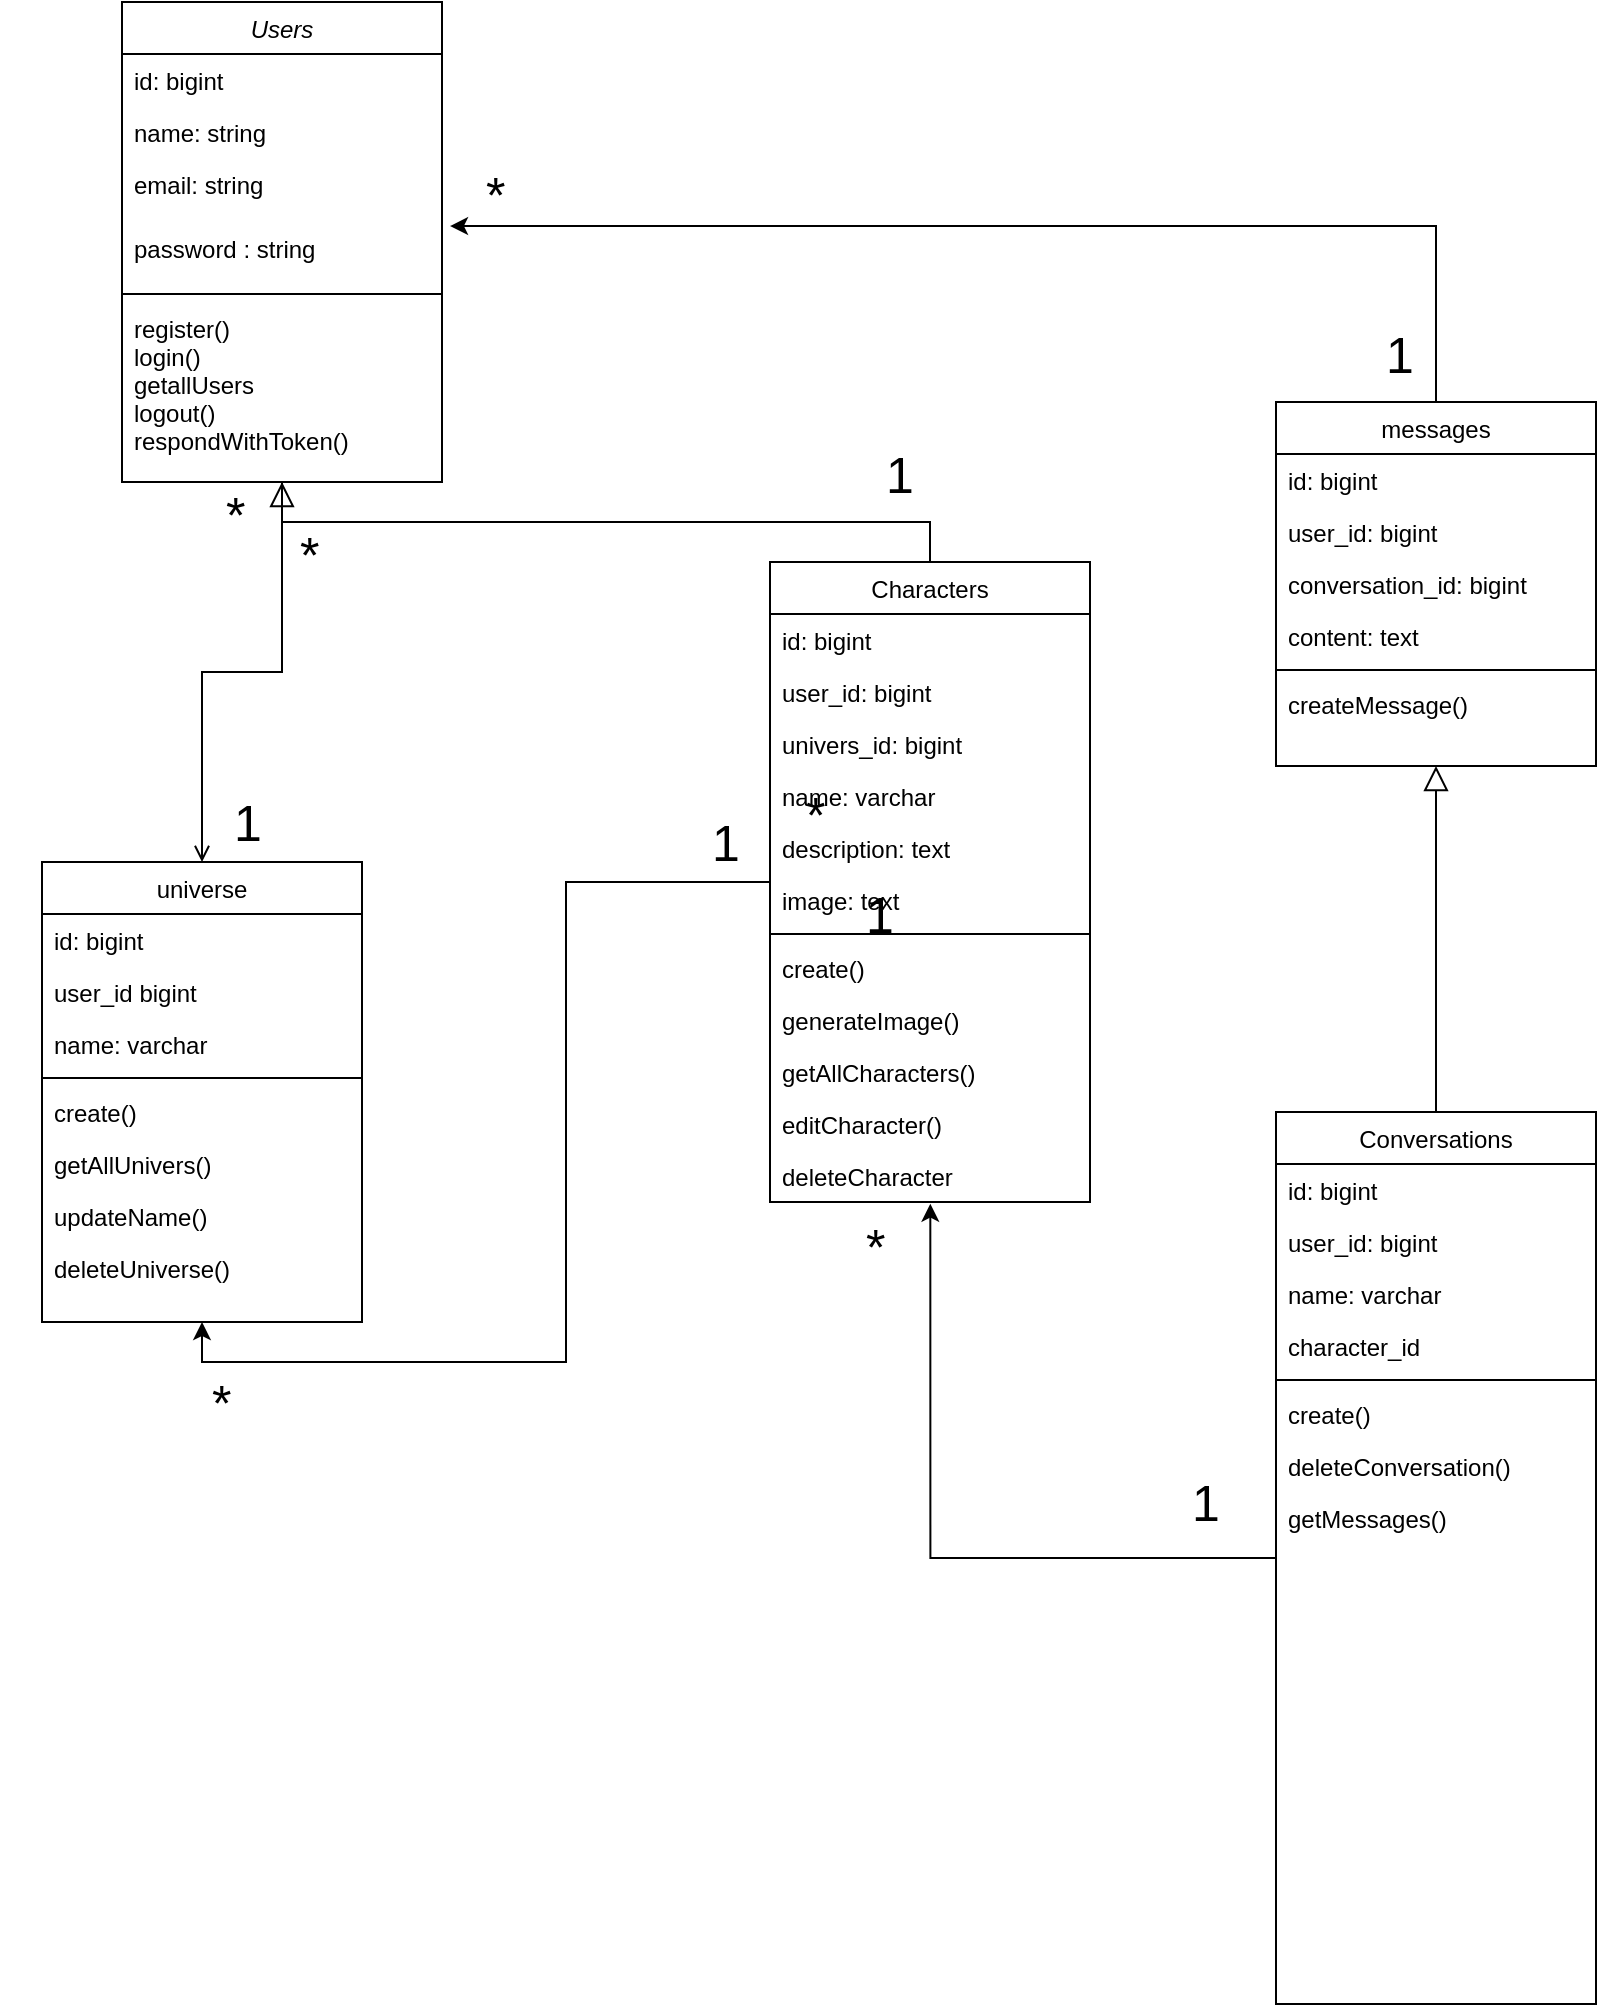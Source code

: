 <mxfile version="21.3.7" type="device" pages="5">
  <diagram id="C5RBs43oDa-KdzZeNtuy" name="Diagramme de classe">
    <mxGraphModel dx="2120" dy="1224" grid="1" gridSize="10" guides="1" tooltips="1" connect="1" arrows="1" fold="1" page="1" pageScale="1" pageWidth="827" pageHeight="1169" math="0" shadow="0">
      <root>
        <mxCell id="WIyWlLk6GJQsqaUBKTNV-0" />
        <mxCell id="WIyWlLk6GJQsqaUBKTNV-1" parent="WIyWlLk6GJQsqaUBKTNV-0" />
        <mxCell id="zkfFHV4jXpPFQw0GAbJ--0" value="Users" style="swimlane;fontStyle=2;align=center;verticalAlign=top;childLayout=stackLayout;horizontal=1;startSize=26;horizontalStack=0;resizeParent=1;resizeLast=0;collapsible=1;marginBottom=0;rounded=0;shadow=0;strokeWidth=1;" parent="WIyWlLk6GJQsqaUBKTNV-1" vertex="1">
          <mxGeometry x="90" y="30" width="160" height="240" as="geometry">
            <mxRectangle x="230" y="140" width="160" height="26" as="alternateBounds" />
          </mxGeometry>
        </mxCell>
        <mxCell id="zkfFHV4jXpPFQw0GAbJ--1" value="id: bigint" style="text;align=left;verticalAlign=top;spacingLeft=4;spacingRight=4;overflow=hidden;rotatable=0;points=[[0,0.5],[1,0.5]];portConstraint=eastwest;" parent="zkfFHV4jXpPFQw0GAbJ--0" vertex="1">
          <mxGeometry y="26" width="160" height="26" as="geometry" />
        </mxCell>
        <mxCell id="zkfFHV4jXpPFQw0GAbJ--2" value="name: string" style="text;align=left;verticalAlign=top;spacingLeft=4;spacingRight=4;overflow=hidden;rotatable=0;points=[[0,0.5],[1,0.5]];portConstraint=eastwest;rounded=0;shadow=0;html=0;" parent="zkfFHV4jXpPFQw0GAbJ--0" vertex="1">
          <mxGeometry y="52" width="160" height="26" as="geometry" />
        </mxCell>
        <mxCell id="zkfFHV4jXpPFQw0GAbJ--3" value="email: string" style="text;align=left;verticalAlign=top;spacingLeft=4;spacingRight=4;overflow=hidden;rotatable=0;points=[[0,0.5],[1,0.5]];portConstraint=eastwest;rounded=0;shadow=0;html=0;" parent="zkfFHV4jXpPFQw0GAbJ--0" vertex="1">
          <mxGeometry y="78" width="160" height="32" as="geometry" />
        </mxCell>
        <mxCell id="flcdHSIcotMiygqK4Wnf-15" value="password : string" style="text;align=left;verticalAlign=top;spacingLeft=4;spacingRight=4;overflow=hidden;rotatable=0;points=[[0,0.5],[1,0.5]];portConstraint=eastwest;rounded=0;shadow=0;html=0;" vertex="1" parent="zkfFHV4jXpPFQw0GAbJ--0">
          <mxGeometry y="110" width="160" height="32" as="geometry" />
        </mxCell>
        <mxCell id="zkfFHV4jXpPFQw0GAbJ--4" value="" style="line;html=1;strokeWidth=1;align=left;verticalAlign=middle;spacingTop=-1;spacingLeft=3;spacingRight=3;rotatable=0;labelPosition=right;points=[];portConstraint=eastwest;" parent="zkfFHV4jXpPFQw0GAbJ--0" vertex="1">
          <mxGeometry y="142" width="160" height="8" as="geometry" />
        </mxCell>
        <mxCell id="zkfFHV4jXpPFQw0GAbJ--5" value="register()&#xa;login()&#xa;getallUsers&#xa;logout()&#xa;respondWithToken()" style="text;align=left;verticalAlign=top;spacingLeft=4;spacingRight=4;overflow=hidden;rotatable=0;points=[[0,0.5],[1,0.5]];portConstraint=eastwest;" parent="zkfFHV4jXpPFQw0GAbJ--0" vertex="1">
          <mxGeometry y="150" width="160" height="90" as="geometry" />
        </mxCell>
        <mxCell id="flcdHSIcotMiygqK4Wnf-50" style="edgeStyle=orthogonalEdgeStyle;rounded=0;orthogonalLoop=1;jettySize=auto;html=1;entryX=0.5;entryY=1;entryDx=0;entryDy=0;" edge="1" parent="WIyWlLk6GJQsqaUBKTNV-1" source="zkfFHV4jXpPFQw0GAbJ--6" target="zkfFHV4jXpPFQw0GAbJ--17">
          <mxGeometry relative="1" as="geometry" />
        </mxCell>
        <mxCell id="zkfFHV4jXpPFQw0GAbJ--6" value="Characters" style="swimlane;fontStyle=0;align=center;verticalAlign=top;childLayout=stackLayout;horizontal=1;startSize=26;horizontalStack=0;resizeParent=1;resizeLast=0;collapsible=1;marginBottom=0;rounded=0;shadow=0;strokeWidth=1;" parent="WIyWlLk6GJQsqaUBKTNV-1" vertex="1">
          <mxGeometry x="414" y="310" width="160" height="320" as="geometry">
            <mxRectangle x="130" y="380" width="160" height="26" as="alternateBounds" />
          </mxGeometry>
        </mxCell>
        <mxCell id="zkfFHV4jXpPFQw0GAbJ--7" value="id: bigint" style="text;align=left;verticalAlign=top;spacingLeft=4;spacingRight=4;overflow=hidden;rotatable=0;points=[[0,0.5],[1,0.5]];portConstraint=eastwest;" parent="zkfFHV4jXpPFQw0GAbJ--6" vertex="1">
          <mxGeometry y="26" width="160" height="26" as="geometry" />
        </mxCell>
        <mxCell id="zkfFHV4jXpPFQw0GAbJ--8" value="user_id: bigint" style="text;align=left;verticalAlign=top;spacingLeft=4;spacingRight=4;overflow=hidden;rotatable=0;points=[[0,0.5],[1,0.5]];portConstraint=eastwest;rounded=0;shadow=0;html=0;" parent="zkfFHV4jXpPFQw0GAbJ--6" vertex="1">
          <mxGeometry y="52" width="160" height="26" as="geometry" />
        </mxCell>
        <mxCell id="flcdHSIcotMiygqK4Wnf-16" value="univers_id: bigint" style="text;align=left;verticalAlign=top;spacingLeft=4;spacingRight=4;overflow=hidden;rotatable=0;points=[[0,0.5],[1,0.5]];portConstraint=eastwest;rounded=0;shadow=0;html=0;" vertex="1" parent="zkfFHV4jXpPFQw0GAbJ--6">
          <mxGeometry y="78" width="160" height="26" as="geometry" />
        </mxCell>
        <mxCell id="flcdHSIcotMiygqK4Wnf-18" value="name: varchar" style="text;align=left;verticalAlign=top;spacingLeft=4;spacingRight=4;overflow=hidden;rotatable=0;points=[[0,0.5],[1,0.5]];portConstraint=eastwest;rounded=0;shadow=0;html=0;" vertex="1" parent="zkfFHV4jXpPFQw0GAbJ--6">
          <mxGeometry y="104" width="160" height="26" as="geometry" />
        </mxCell>
        <mxCell id="flcdHSIcotMiygqK4Wnf-17" value="description: text" style="text;align=left;verticalAlign=top;spacingLeft=4;spacingRight=4;overflow=hidden;rotatable=0;points=[[0,0.5],[1,0.5]];portConstraint=eastwest;rounded=0;shadow=0;html=0;" vertex="1" parent="zkfFHV4jXpPFQw0GAbJ--6">
          <mxGeometry y="130" width="160" height="26" as="geometry" />
        </mxCell>
        <mxCell id="flcdHSIcotMiygqK4Wnf-19" value="image: text&#xa;" style="text;align=left;verticalAlign=top;spacingLeft=4;spacingRight=4;overflow=hidden;rotatable=0;points=[[0,0.5],[1,0.5]];portConstraint=eastwest;rounded=0;shadow=0;html=0;" vertex="1" parent="zkfFHV4jXpPFQw0GAbJ--6">
          <mxGeometry y="156" width="160" height="26" as="geometry" />
        </mxCell>
        <mxCell id="zkfFHV4jXpPFQw0GAbJ--9" value="" style="line;html=1;strokeWidth=1;align=left;verticalAlign=middle;spacingTop=-1;spacingLeft=3;spacingRight=3;rotatable=0;labelPosition=right;points=[];portConstraint=eastwest;" parent="zkfFHV4jXpPFQw0GAbJ--6" vertex="1">
          <mxGeometry y="182" width="160" height="8" as="geometry" />
        </mxCell>
        <mxCell id="zkfFHV4jXpPFQw0GAbJ--10" value="create()" style="text;align=left;verticalAlign=top;spacingLeft=4;spacingRight=4;overflow=hidden;rotatable=0;points=[[0,0.5],[1,0.5]];portConstraint=eastwest;fontStyle=0" parent="zkfFHV4jXpPFQw0GAbJ--6" vertex="1">
          <mxGeometry y="190" width="160" height="26" as="geometry" />
        </mxCell>
        <mxCell id="zkfFHV4jXpPFQw0GAbJ--11" value="generateImage()" style="text;align=left;verticalAlign=top;spacingLeft=4;spacingRight=4;overflow=hidden;rotatable=0;points=[[0,0.5],[1,0.5]];portConstraint=eastwest;" parent="zkfFHV4jXpPFQw0GAbJ--6" vertex="1">
          <mxGeometry y="216" width="160" height="26" as="geometry" />
        </mxCell>
        <mxCell id="flcdHSIcotMiygqK4Wnf-35" value="getAllCharacters()" style="text;align=left;verticalAlign=top;spacingLeft=4;spacingRight=4;overflow=hidden;rotatable=0;points=[[0,0.5],[1,0.5]];portConstraint=eastwest;" vertex="1" parent="zkfFHV4jXpPFQw0GAbJ--6">
          <mxGeometry y="242" width="160" height="26" as="geometry" />
        </mxCell>
        <mxCell id="flcdHSIcotMiygqK4Wnf-37" value="editCharacter()" style="text;align=left;verticalAlign=top;spacingLeft=4;spacingRight=4;overflow=hidden;rotatable=0;points=[[0,0.5],[1,0.5]];portConstraint=eastwest;" vertex="1" parent="zkfFHV4jXpPFQw0GAbJ--6">
          <mxGeometry y="268" width="160" height="26" as="geometry" />
        </mxCell>
        <mxCell id="flcdHSIcotMiygqK4Wnf-36" value="deleteCharacter" style="text;align=left;verticalAlign=top;spacingLeft=4;spacingRight=4;overflow=hidden;rotatable=0;points=[[0,0.5],[1,0.5]];portConstraint=eastwest;" vertex="1" parent="zkfFHV4jXpPFQw0GAbJ--6">
          <mxGeometry y="294" width="160" height="26" as="geometry" />
        </mxCell>
        <mxCell id="zkfFHV4jXpPFQw0GAbJ--12" value="" style="endArrow=block;endSize=10;endFill=0;shadow=0;strokeWidth=1;rounded=0;edgeStyle=elbowEdgeStyle;elbow=vertical;" parent="WIyWlLk6GJQsqaUBKTNV-1" source="zkfFHV4jXpPFQw0GAbJ--6" target="zkfFHV4jXpPFQw0GAbJ--0" edge="1">
          <mxGeometry width="160" relative="1" as="geometry">
            <mxPoint x="200" y="203" as="sourcePoint" />
            <mxPoint x="200" y="203" as="targetPoint" />
          </mxGeometry>
        </mxCell>
        <mxCell id="flcdHSIcotMiygqK4Wnf-51" style="edgeStyle=orthogonalEdgeStyle;rounded=0;orthogonalLoop=1;jettySize=auto;html=1;entryX=0.501;entryY=1.033;entryDx=0;entryDy=0;entryPerimeter=0;" edge="1" parent="WIyWlLk6GJQsqaUBKTNV-1" source="zkfFHV4jXpPFQw0GAbJ--13" target="flcdHSIcotMiygqK4Wnf-36">
          <mxGeometry relative="1" as="geometry" />
        </mxCell>
        <mxCell id="zkfFHV4jXpPFQw0GAbJ--13" value="Conversations" style="swimlane;fontStyle=0;align=center;verticalAlign=top;childLayout=stackLayout;horizontal=1;startSize=26;horizontalStack=0;resizeParent=1;resizeLast=0;collapsible=1;marginBottom=0;rounded=0;shadow=0;strokeWidth=1;" parent="WIyWlLk6GJQsqaUBKTNV-1" vertex="1">
          <mxGeometry x="667" y="585" width="160" height="446" as="geometry">
            <mxRectangle x="340" y="380" width="170" height="26" as="alternateBounds" />
          </mxGeometry>
        </mxCell>
        <mxCell id="zkfFHV4jXpPFQw0GAbJ--14" value="id: bigint" style="text;align=left;verticalAlign=top;spacingLeft=4;spacingRight=4;overflow=hidden;rotatable=0;points=[[0,0.5],[1,0.5]];portConstraint=eastwest;" parent="zkfFHV4jXpPFQw0GAbJ--13" vertex="1">
          <mxGeometry y="26" width="160" height="26" as="geometry" />
        </mxCell>
        <mxCell id="flcdHSIcotMiygqK4Wnf-20" value="user_id: bigint" style="text;align=left;verticalAlign=top;spacingLeft=4;spacingRight=4;overflow=hidden;rotatable=0;points=[[0,0.5],[1,0.5]];portConstraint=eastwest;" vertex="1" parent="zkfFHV4jXpPFQw0GAbJ--13">
          <mxGeometry y="52" width="160" height="26" as="geometry" />
        </mxCell>
        <mxCell id="flcdHSIcotMiygqK4Wnf-21" value="name: varchar" style="text;align=left;verticalAlign=top;spacingLeft=4;spacingRight=4;overflow=hidden;rotatable=0;points=[[0,0.5],[1,0.5]];portConstraint=eastwest;" vertex="1" parent="zkfFHV4jXpPFQw0GAbJ--13">
          <mxGeometry y="78" width="160" height="26" as="geometry" />
        </mxCell>
        <mxCell id="flcdHSIcotMiygqK4Wnf-22" value="character_id" style="text;align=left;verticalAlign=top;spacingLeft=4;spacingRight=4;overflow=hidden;rotatable=0;points=[[0,0.5],[1,0.5]];portConstraint=eastwest;" vertex="1" parent="zkfFHV4jXpPFQw0GAbJ--13">
          <mxGeometry y="104" width="160" height="26" as="geometry" />
        </mxCell>
        <mxCell id="zkfFHV4jXpPFQw0GAbJ--15" value="" style="line;html=1;strokeWidth=1;align=left;verticalAlign=middle;spacingTop=-1;spacingLeft=3;spacingRight=3;rotatable=0;labelPosition=right;points=[];portConstraint=eastwest;" parent="zkfFHV4jXpPFQw0GAbJ--13" vertex="1">
          <mxGeometry y="130" width="160" height="8" as="geometry" />
        </mxCell>
        <mxCell id="flcdHSIcotMiygqK4Wnf-39" value="create()" style="text;align=left;verticalAlign=top;spacingLeft=4;spacingRight=4;overflow=hidden;rotatable=0;points=[[0,0.5],[1,0.5]];portConstraint=eastwest;" vertex="1" parent="zkfFHV4jXpPFQw0GAbJ--13">
          <mxGeometry y="138" width="160" height="26" as="geometry" />
        </mxCell>
        <mxCell id="flcdHSIcotMiygqK4Wnf-38" value="deleteConversation()" style="text;align=left;verticalAlign=top;spacingLeft=4;spacingRight=4;overflow=hidden;rotatable=0;points=[[0,0.5],[1,0.5]];portConstraint=eastwest;" vertex="1" parent="zkfFHV4jXpPFQw0GAbJ--13">
          <mxGeometry y="164" width="160" height="26" as="geometry" />
        </mxCell>
        <mxCell id="flcdHSIcotMiygqK4Wnf-40" value="getMessages()" style="text;align=left;verticalAlign=top;spacingLeft=4;spacingRight=4;overflow=hidden;rotatable=0;points=[[0,0.5],[1,0.5]];portConstraint=eastwest;" vertex="1" parent="zkfFHV4jXpPFQw0GAbJ--13">
          <mxGeometry y="190" width="160" height="26" as="geometry" />
        </mxCell>
        <mxCell id="zkfFHV4jXpPFQw0GAbJ--16" value="" style="endArrow=block;endSize=10;endFill=0;shadow=0;strokeWidth=1;rounded=0;edgeStyle=elbowEdgeStyle;elbow=vertical;entryX=0.5;entryY=1;entryDx=0;entryDy=0;" parent="WIyWlLk6GJQsqaUBKTNV-1" source="zkfFHV4jXpPFQw0GAbJ--13" target="flcdHSIcotMiygqK4Wnf-0" edge="1">
          <mxGeometry width="160" relative="1" as="geometry">
            <mxPoint x="210" y="373" as="sourcePoint" />
            <mxPoint x="550" y="460" as="targetPoint" />
          </mxGeometry>
        </mxCell>
        <mxCell id="zkfFHV4jXpPFQw0GAbJ--26" value="" style="endArrow=open;shadow=0;strokeWidth=1;rounded=0;endFill=1;edgeStyle=elbowEdgeStyle;elbow=vertical;" parent="WIyWlLk6GJQsqaUBKTNV-1" source="zkfFHV4jXpPFQw0GAbJ--0" target="zkfFHV4jXpPFQw0GAbJ--17" edge="1">
          <mxGeometry x="0.5" y="41" relative="1" as="geometry">
            <mxPoint x="380" y="192" as="sourcePoint" />
            <mxPoint x="540" y="192" as="targetPoint" />
            <mxPoint x="-40" y="32" as="offset" />
          </mxGeometry>
        </mxCell>
        <mxCell id="zkfFHV4jXpPFQw0GAbJ--27" value="" style="resizable=0;align=left;verticalAlign=bottom;labelBackgroundColor=none;fontSize=12;" parent="zkfFHV4jXpPFQw0GAbJ--26" connectable="0" vertex="1">
          <mxGeometry x="-1" relative="1" as="geometry">
            <mxPoint y="4" as="offset" />
          </mxGeometry>
        </mxCell>
        <mxCell id="flcdHSIcotMiygqK4Wnf-23" style="edgeStyle=orthogonalEdgeStyle;rounded=0;orthogonalLoop=1;jettySize=auto;html=1;entryX=1.025;entryY=0.063;entryDx=0;entryDy=0;entryPerimeter=0;" edge="1" parent="WIyWlLk6GJQsqaUBKTNV-1" source="flcdHSIcotMiygqK4Wnf-0" target="flcdHSIcotMiygqK4Wnf-15">
          <mxGeometry relative="1" as="geometry" />
        </mxCell>
        <mxCell id="flcdHSIcotMiygqK4Wnf-0" value="messages" style="swimlane;fontStyle=0;align=center;verticalAlign=top;childLayout=stackLayout;horizontal=1;startSize=26;horizontalStack=0;resizeParent=1;resizeLast=0;collapsible=1;marginBottom=0;rounded=0;shadow=0;strokeWidth=1;" vertex="1" parent="WIyWlLk6GJQsqaUBKTNV-1">
          <mxGeometry x="667" y="230" width="160" height="182" as="geometry">
            <mxRectangle x="550" y="140" width="160" height="26" as="alternateBounds" />
          </mxGeometry>
        </mxCell>
        <mxCell id="flcdHSIcotMiygqK4Wnf-1" value="id: bigint" style="text;align=left;verticalAlign=top;spacingLeft=4;spacingRight=4;overflow=hidden;rotatable=0;points=[[0,0.5],[1,0.5]];portConstraint=eastwest;" vertex="1" parent="flcdHSIcotMiygqK4Wnf-0">
          <mxGeometry y="26" width="160" height="26" as="geometry" />
        </mxCell>
        <mxCell id="flcdHSIcotMiygqK4Wnf-2" value="user_id: bigint" style="text;align=left;verticalAlign=top;spacingLeft=4;spacingRight=4;overflow=hidden;rotatable=0;points=[[0,0.5],[1,0.5]];portConstraint=eastwest;rounded=0;shadow=0;html=0;" vertex="1" parent="flcdHSIcotMiygqK4Wnf-0">
          <mxGeometry y="52" width="160" height="26" as="geometry" />
        </mxCell>
        <mxCell id="flcdHSIcotMiygqK4Wnf-3" value="conversation_id: bigint" style="text;align=left;verticalAlign=top;spacingLeft=4;spacingRight=4;overflow=hidden;rotatable=0;points=[[0,0.5],[1,0.5]];portConstraint=eastwest;rounded=0;shadow=0;html=0;" vertex="1" parent="flcdHSIcotMiygqK4Wnf-0">
          <mxGeometry y="78" width="160" height="26" as="geometry" />
        </mxCell>
        <mxCell id="flcdHSIcotMiygqK4Wnf-4" value="content: text" style="text;align=left;verticalAlign=top;spacingLeft=4;spacingRight=4;overflow=hidden;rotatable=0;points=[[0,0.5],[1,0.5]];portConstraint=eastwest;rounded=0;shadow=0;html=0;" vertex="1" parent="flcdHSIcotMiygqK4Wnf-0">
          <mxGeometry y="104" width="160" height="26" as="geometry" />
        </mxCell>
        <mxCell id="flcdHSIcotMiygqK4Wnf-6" value="" style="line;html=1;strokeWidth=1;align=left;verticalAlign=middle;spacingTop=-1;spacingLeft=3;spacingRight=3;rotatable=0;labelPosition=right;points=[];portConstraint=eastwest;" vertex="1" parent="flcdHSIcotMiygqK4Wnf-0">
          <mxGeometry y="130" width="160" height="8" as="geometry" />
        </mxCell>
        <mxCell id="flcdHSIcotMiygqK4Wnf-7" value="createMessage()" style="text;align=left;verticalAlign=top;spacingLeft=4;spacingRight=4;overflow=hidden;rotatable=0;points=[[0,0.5],[1,0.5]];portConstraint=eastwest;" vertex="1" parent="flcdHSIcotMiygqK4Wnf-0">
          <mxGeometry y="138" width="160" height="26" as="geometry" />
        </mxCell>
        <mxCell id="flcdHSIcotMiygqK4Wnf-24" value="*" style="resizable=0;align=left;verticalAlign=bottom;labelBackgroundColor=none;fontSize=25;" connectable="0" vertex="1" parent="WIyWlLk6GJQsqaUBKTNV-1">
          <mxGeometry x="270" y="140" as="geometry" />
        </mxCell>
        <mxCell id="flcdHSIcotMiygqK4Wnf-43" value="1" style="resizable=0;align=left;verticalAlign=bottom;labelBackgroundColor=none;fontSize=25;" connectable="0" vertex="1" parent="WIyWlLk6GJQsqaUBKTNV-1">
          <mxGeometry x="470" y="280" as="geometry" />
        </mxCell>
        <mxCell id="flcdHSIcotMiygqK4Wnf-44" value="*" style="resizable=0;align=left;verticalAlign=bottom;labelBackgroundColor=none;fontSize=25;" connectable="0" vertex="1" parent="WIyWlLk6GJQsqaUBKTNV-1">
          <mxGeometry x="430" y="450" as="geometry" />
        </mxCell>
        <mxCell id="flcdHSIcotMiygqK4Wnf-45" value="1" style="resizable=0;align=left;verticalAlign=bottom;labelBackgroundColor=none;fontSize=25;" connectable="0" vertex="1" parent="WIyWlLk6GJQsqaUBKTNV-1">
          <mxGeometry x="460" y="500" as="geometry" />
        </mxCell>
        <mxCell id="flcdHSIcotMiygqK4Wnf-46" value="*" style="resizable=0;align=left;verticalAlign=bottom;labelBackgroundColor=none;fontSize=25;" connectable="0" vertex="1" parent="WIyWlLk6GJQsqaUBKTNV-1">
          <mxGeometry x="140" y="300" as="geometry" />
        </mxCell>
        <mxCell id="flcdHSIcotMiygqK4Wnf-47" value="1" style="resizable=0;align=left;verticalAlign=bottom;labelBackgroundColor=none;fontSize=25;" connectable="0" vertex="1" parent="WIyWlLk6GJQsqaUBKTNV-1">
          <mxGeometry x="210" y="480" as="geometry">
            <mxPoint x="-66" y="-26" as="offset" />
          </mxGeometry>
        </mxCell>
        <mxCell id="flcdHSIcotMiygqK4Wnf-48" value="1" style="resizable=0;align=left;verticalAlign=bottom;labelBackgroundColor=none;fontSize=25;" connectable="0" vertex="1" parent="WIyWlLk6GJQsqaUBKTNV-1">
          <mxGeometry x="720" y="220" as="geometry" />
        </mxCell>
        <mxCell id="flcdHSIcotMiygqK4Wnf-49" value="*" style="resizable=0;align=left;verticalAlign=bottom;labelBackgroundColor=none;fontSize=25;" connectable="0" vertex="1" parent="WIyWlLk6GJQsqaUBKTNV-1">
          <mxGeometry x="170" y="321" as="geometry">
            <mxPoint x="7" y="-1" as="offset" />
          </mxGeometry>
        </mxCell>
        <mxCell id="zkfFHV4jXpPFQw0GAbJ--17" value="universe" style="swimlane;fontStyle=0;align=center;verticalAlign=top;childLayout=stackLayout;horizontal=1;startSize=26;horizontalStack=0;resizeParent=1;resizeLast=0;collapsible=1;marginBottom=0;rounded=0;shadow=0;strokeWidth=1;" parent="WIyWlLk6GJQsqaUBKTNV-1" vertex="1">
          <mxGeometry x="50" y="460" width="160" height="230" as="geometry">
            <mxRectangle x="550" y="140" width="160" height="26" as="alternateBounds" />
          </mxGeometry>
        </mxCell>
        <mxCell id="zkfFHV4jXpPFQw0GAbJ--18" value="id: bigint" style="text;align=left;verticalAlign=top;spacingLeft=4;spacingRight=4;overflow=hidden;rotatable=0;points=[[0,0.5],[1,0.5]];portConstraint=eastwest;" parent="zkfFHV4jXpPFQw0GAbJ--17" vertex="1">
          <mxGeometry y="26" width="160" height="26" as="geometry" />
        </mxCell>
        <mxCell id="zkfFHV4jXpPFQw0GAbJ--19" value="user_id bigint" style="text;align=left;verticalAlign=top;spacingLeft=4;spacingRight=4;overflow=hidden;rotatable=0;points=[[0,0.5],[1,0.5]];portConstraint=eastwest;rounded=0;shadow=0;html=0;" parent="zkfFHV4jXpPFQw0GAbJ--17" vertex="1">
          <mxGeometry y="52" width="160" height="26" as="geometry" />
        </mxCell>
        <mxCell id="zkfFHV4jXpPFQw0GAbJ--20" value="name: varchar" style="text;align=left;verticalAlign=top;spacingLeft=4;spacingRight=4;overflow=hidden;rotatable=0;points=[[0,0.5],[1,0.5]];portConstraint=eastwest;rounded=0;shadow=0;html=0;" parent="zkfFHV4jXpPFQw0GAbJ--17" vertex="1">
          <mxGeometry y="78" width="160" height="26" as="geometry" />
        </mxCell>
        <mxCell id="zkfFHV4jXpPFQw0GAbJ--23" value="" style="line;html=1;strokeWidth=1;align=left;verticalAlign=middle;spacingTop=-1;spacingLeft=3;spacingRight=3;rotatable=0;labelPosition=right;points=[];portConstraint=eastwest;" parent="zkfFHV4jXpPFQw0GAbJ--17" vertex="1">
          <mxGeometry y="104" width="160" height="8" as="geometry" />
        </mxCell>
        <mxCell id="zkfFHV4jXpPFQw0GAbJ--24" value="create()" style="text;align=left;verticalAlign=top;spacingLeft=4;spacingRight=4;overflow=hidden;rotatable=0;points=[[0,0.5],[1,0.5]];portConstraint=eastwest;" parent="zkfFHV4jXpPFQw0GAbJ--17" vertex="1">
          <mxGeometry y="112" width="160" height="26" as="geometry" />
        </mxCell>
        <mxCell id="zkfFHV4jXpPFQw0GAbJ--25" value="getAllUnivers()" style="text;align=left;verticalAlign=top;spacingLeft=4;spacingRight=4;overflow=hidden;rotatable=0;points=[[0,0.5],[1,0.5]];portConstraint=eastwest;" parent="zkfFHV4jXpPFQw0GAbJ--17" vertex="1">
          <mxGeometry y="138" width="160" height="26" as="geometry" />
        </mxCell>
        <mxCell id="flcdHSIcotMiygqK4Wnf-41" value="updateName()" style="text;align=left;verticalAlign=top;spacingLeft=4;spacingRight=4;overflow=hidden;rotatable=0;points=[[0,0.5],[1,0.5]];portConstraint=eastwest;" vertex="1" parent="zkfFHV4jXpPFQw0GAbJ--17">
          <mxGeometry y="164" width="160" height="26" as="geometry" />
        </mxCell>
        <mxCell id="flcdHSIcotMiygqK4Wnf-42" value="deleteUniverse()" style="text;align=left;verticalAlign=top;spacingLeft=4;spacingRight=4;overflow=hidden;rotatable=0;points=[[0,0.5],[1,0.5]];portConstraint=eastwest;" vertex="1" parent="zkfFHV4jXpPFQw0GAbJ--17">
          <mxGeometry y="190" width="160" height="30" as="geometry" />
        </mxCell>
        <mxCell id="flcdHSIcotMiygqK4Wnf-52" value="*" style="resizable=0;align=left;verticalAlign=bottom;labelBackgroundColor=none;fontSize=25;" connectable="0" vertex="1" parent="WIyWlLk6GJQsqaUBKTNV-1">
          <mxGeometry x="460" y="670" as="geometry">
            <mxPoint y="-4" as="offset" />
          </mxGeometry>
        </mxCell>
        <mxCell id="flcdHSIcotMiygqK4Wnf-53" value="1" style="resizable=0;align=left;verticalAlign=bottom;labelBackgroundColor=none;fontSize=25;" connectable="0" vertex="1" parent="WIyWlLk6GJQsqaUBKTNV-1">
          <mxGeometry x="520" y="670" as="geometry">
            <mxPoint x="103" y="124" as="offset" />
          </mxGeometry>
        </mxCell>
        <mxCell id="flcdHSIcotMiygqK4Wnf-54" value="1" style="resizable=0;align=left;verticalAlign=bottom;labelBackgroundColor=none;fontSize=25;" connectable="0" vertex="1" parent="WIyWlLk6GJQsqaUBKTNV-1">
          <mxGeometry x="280" y="340" as="geometry">
            <mxPoint x="103" y="124" as="offset" />
          </mxGeometry>
        </mxCell>
        <mxCell id="flcdHSIcotMiygqK4Wnf-55" value="*" style="resizable=0;align=left;verticalAlign=bottom;labelBackgroundColor=none;fontSize=25;" connectable="0" vertex="1" parent="WIyWlLk6GJQsqaUBKTNV-1">
          <mxGeometry x="30" y="620" as="geometry">
            <mxPoint x="103" y="124" as="offset" />
          </mxGeometry>
        </mxCell>
      </root>
    </mxGraphModel>
  </diagram>
  <diagram id="BQ897EU3vYcvvasz0PcX" name="sequences">
    <mxGraphModel dx="1590" dy="918" grid="1" gridSize="10" guides="1" tooltips="1" connect="1" arrows="1" fold="1" page="1" pageScale="1" pageWidth="827" pageHeight="1169" math="0" shadow="0">
      <root>
        <mxCell id="0" />
        <mxCell id="1" parent="0" />
        <mxCell id="_tK9Fu7Q97Le-i4UHT-a-47" value="Utilisateur&lt;br&gt;" style="text;html=1;align=center;verticalAlign=middle;resizable=0;points=[];autosize=1;strokeColor=none;fillColor=none;" vertex="1" parent="1">
          <mxGeometry x="90" y="20" width="80" height="30" as="geometry" />
        </mxCell>
        <mxCell id="_tK9Fu7Q97Le-i4UHT-a-48" value="Système" style="text;html=1;align=center;verticalAlign=middle;resizable=0;points=[];autosize=1;strokeColor=none;fillColor=none;" vertex="1" parent="1">
          <mxGeometry x="265" y="20" width="70" height="30" as="geometry" />
        </mxCell>
        <mxCell id="_tK9Fu7Q97Le-i4UHT-a-49" value="openAI" style="text;html=1;align=center;verticalAlign=middle;resizable=0;points=[];autosize=1;strokeColor=none;fillColor=none;" vertex="1" parent="1">
          <mxGeometry x="465" y="20" width="60" height="30" as="geometry" />
        </mxCell>
        <mxCell id="_tK9Fu7Q97Le-i4UHT-a-50" value="" style="endArrow=none;html=1;rounded=0;entryX=0.505;entryY=0.968;entryDx=0;entryDy=0;entryPerimeter=0;" edge="1" parent="1" target="_tK9Fu7Q97Le-i4UHT-a-47">
          <mxGeometry width="50" height="50" relative="1" as="geometry">
            <mxPoint x="130" y="850" as="sourcePoint" />
            <mxPoint x="290" y="130" as="targetPoint" />
          </mxGeometry>
        </mxCell>
        <mxCell id="_tK9Fu7Q97Le-i4UHT-a-51" value="Creation du compte" style="text;html=1;align=center;verticalAlign=middle;resizable=0;points=[];autosize=1;strokeColor=none;fillColor=none;" vertex="1" parent="1">
          <mxGeometry x="135" y="58" width="130" height="30" as="geometry" />
        </mxCell>
        <mxCell id="_tK9Fu7Q97Le-i4UHT-a-52" value="" style="endArrow=classic;html=1;rounded=0;" edge="1" parent="1">
          <mxGeometry width="50" height="50" relative="1" as="geometry">
            <mxPoint x="130" y="90" as="sourcePoint" />
            <mxPoint x="290" y="90" as="targetPoint" />
          </mxGeometry>
        </mxCell>
        <mxCell id="_tK9Fu7Q97Le-i4UHT-a-53" value="Confirmation" style="text;html=1;align=center;verticalAlign=middle;resizable=0;points=[];autosize=1;strokeColor=none;fillColor=none;" vertex="1" parent="1">
          <mxGeometry x="155" y="100" width="90" height="30" as="geometry" />
        </mxCell>
        <mxCell id="_tK9Fu7Q97Le-i4UHT-a-54" value="" style="endArrow=classic;html=1;rounded=0;" edge="1" parent="1">
          <mxGeometry width="50" height="50" relative="1" as="geometry">
            <mxPoint x="285" y="140" as="sourcePoint" />
            <mxPoint x="130" y="140" as="targetPoint" />
          </mxGeometry>
        </mxCell>
        <mxCell id="_tK9Fu7Q97Le-i4UHT-a-55" value="login avec email et mdp" style="text;html=1;align=center;verticalAlign=middle;resizable=0;points=[];autosize=1;strokeColor=none;fillColor=none;" vertex="1" parent="1">
          <mxGeometry x="135" y="150" width="150" height="30" as="geometry" />
        </mxCell>
        <mxCell id="_tK9Fu7Q97Le-i4UHT-a-56" value="" style="endArrow=classic;html=1;rounded=0;" edge="1" parent="1">
          <mxGeometry width="50" height="50" relative="1" as="geometry">
            <mxPoint x="130" y="190" as="sourcePoint" />
            <mxPoint x="290" y="190" as="targetPoint" />
          </mxGeometry>
        </mxCell>
        <mxCell id="_tK9Fu7Q97Le-i4UHT-a-57" value="generation du token" style="text;html=1;align=center;verticalAlign=middle;resizable=0;points=[];autosize=1;strokeColor=none;fillColor=none;" vertex="1" parent="1">
          <mxGeometry x="145" y="200" width="130" height="30" as="geometry" />
        </mxCell>
        <mxCell id="_tK9Fu7Q97Le-i4UHT-a-58" value="" style="endArrow=classic;html=1;rounded=0;" edge="1" parent="1">
          <mxGeometry width="50" height="50" relative="1" as="geometry">
            <mxPoint x="285" y="240" as="sourcePoint" />
            <mxPoint x="130" y="240" as="targetPoint" />
          </mxGeometry>
        </mxCell>
        <mxCell id="_tK9Fu7Q97Le-i4UHT-a-60" value="creation d&#39;un univers" style="text;html=1;align=center;verticalAlign=middle;resizable=0;points=[];autosize=1;strokeColor=none;fillColor=none;" vertex="1" parent="1">
          <mxGeometry x="145" y="250" width="130" height="30" as="geometry" />
        </mxCell>
        <mxCell id="_tK9Fu7Q97Le-i4UHT-a-61" value="" style="endArrow=classic;html=1;rounded=0;" edge="1" parent="1">
          <mxGeometry width="50" height="50" relative="1" as="geometry">
            <mxPoint x="130" y="290" as="sourcePoint" />
            <mxPoint x="290" y="290" as="targetPoint" />
          </mxGeometry>
        </mxCell>
        <mxCell id="_tK9Fu7Q97Le-i4UHT-a-62" value="Confirmation" style="text;html=1;align=center;verticalAlign=middle;resizable=0;points=[];autosize=1;strokeColor=none;fillColor=none;" vertex="1" parent="1">
          <mxGeometry x="165" y="300" width="90" height="30" as="geometry" />
        </mxCell>
        <mxCell id="_tK9Fu7Q97Le-i4UHT-a-63" value="" style="endArrow=classic;html=1;rounded=0;" edge="1" parent="1">
          <mxGeometry width="50" height="50" relative="1" as="geometry">
            <mxPoint x="300" y="340" as="sourcePoint" />
            <mxPoint x="130" y="340" as="targetPoint" />
          </mxGeometry>
        </mxCell>
        <mxCell id="_tK9Fu7Q97Le-i4UHT-a-64" value="creation d&#39;un personnage&amp;nbsp;" style="text;html=1;align=center;verticalAlign=middle;resizable=0;points=[];autosize=1;strokeColor=none;fillColor=none;" vertex="1" parent="1">
          <mxGeometry x="130" y="350" width="160" height="30" as="geometry" />
        </mxCell>
        <mxCell id="_tK9Fu7Q97Le-i4UHT-a-65" value="" style="endArrow=classic;html=1;rounded=0;" edge="1" parent="1">
          <mxGeometry width="50" height="50" relative="1" as="geometry">
            <mxPoint x="130" y="390" as="sourcePoint" />
            <mxPoint x="300" y="390" as="targetPoint" />
          </mxGeometry>
        </mxCell>
        <mxCell id="_tK9Fu7Q97Le-i4UHT-a-66" value="" style="endArrow=none;html=1;rounded=0;entryX=0.522;entryY=1.165;entryDx=0;entryDy=0;entryPerimeter=0;" edge="1" parent="1" target="_tK9Fu7Q97Le-i4UHT-a-48">
          <mxGeometry width="50" height="50" relative="1" as="geometry">
            <mxPoint x="302" y="850" as="sourcePoint" />
            <mxPoint x="290" y="160" as="targetPoint" />
          </mxGeometry>
        </mxCell>
        <mxCell id="_tK9Fu7Q97Le-i4UHT-a-67" value="" style="endArrow=none;html=1;rounded=0;entryX=0.51;entryY=0.993;entryDx=0;entryDy=0;entryPerimeter=0;" edge="1" parent="1" target="_tK9Fu7Q97Le-i4UHT-a-49">
          <mxGeometry width="50" height="50" relative="1" as="geometry">
            <mxPoint x="500" y="750" as="sourcePoint" />
            <mxPoint x="290" y="100" as="targetPoint" />
          </mxGeometry>
        </mxCell>
        <mxCell id="_tK9Fu7Q97Le-i4UHT-a-68" value="Confirmation" style="text;html=1;align=center;verticalAlign=middle;resizable=0;points=[];autosize=1;strokeColor=none;fillColor=none;" vertex="1" parent="1">
          <mxGeometry x="170" y="410" width="90" height="30" as="geometry" />
        </mxCell>
        <mxCell id="_tK9Fu7Q97Le-i4UHT-a-69" value="Creation de la description et de&amp;nbsp;&lt;br&gt;l&#39;image" style="text;html=1;align=center;verticalAlign=middle;resizable=0;points=[];autosize=1;strokeColor=none;fillColor=none;" vertex="1" parent="1">
          <mxGeometry x="300" y="405" width="190" height="40" as="geometry" />
        </mxCell>
        <mxCell id="_tK9Fu7Q97Le-i4UHT-a-70" value="" style="endArrow=classic;html=1;rounded=0;" edge="1" parent="1">
          <mxGeometry width="50" height="50" relative="1" as="geometry">
            <mxPoint x="310" y="390" as="sourcePoint" />
            <mxPoint x="480" y="390" as="targetPoint" />
          </mxGeometry>
        </mxCell>
        <mxCell id="_tK9Fu7Q97Le-i4UHT-a-71" value="Envoi des informations" style="text;html=1;align=center;verticalAlign=middle;resizable=0;points=[];autosize=1;strokeColor=none;fillColor=none;" vertex="1" parent="1">
          <mxGeometry x="325" y="350" width="140" height="30" as="geometry" />
        </mxCell>
        <mxCell id="_tK9Fu7Q97Le-i4UHT-a-72" value="" style="endArrow=classic;html=1;rounded=0;" edge="1" parent="1">
          <mxGeometry width="50" height="50" relative="1" as="geometry">
            <mxPoint x="480" y="460" as="sourcePoint" />
            <mxPoint x="310" y="460" as="targetPoint" />
          </mxGeometry>
        </mxCell>
        <mxCell id="_tK9Fu7Q97Le-i4UHT-a-73" value="creation d&#39;une conversation&amp;nbsp;" style="text;html=1;align=center;verticalAlign=middle;resizable=0;points=[];autosize=1;strokeColor=none;fillColor=none;" vertex="1" parent="1">
          <mxGeometry x="130" y="460" width="170" height="30" as="geometry" />
        </mxCell>
        <mxCell id="_tK9Fu7Q97Le-i4UHT-a-74" value="Confirmation" style="text;html=1;align=center;verticalAlign=middle;resizable=0;points=[];autosize=1;strokeColor=none;fillColor=none;" vertex="1" parent="1">
          <mxGeometry x="175" y="500" width="90" height="30" as="geometry" />
        </mxCell>
        <mxCell id="_tK9Fu7Q97Le-i4UHT-a-75" value="" style="endArrow=classic;html=1;rounded=0;" edge="1" parent="1">
          <mxGeometry width="50" height="50" relative="1" as="geometry">
            <mxPoint x="300" y="460" as="sourcePoint" />
            <mxPoint x="130" y="460" as="targetPoint" />
          </mxGeometry>
        </mxCell>
        <mxCell id="_tK9Fu7Q97Le-i4UHT-a-76" value="" style="endArrow=classic;html=1;rounded=0;" edge="1" parent="1">
          <mxGeometry width="50" height="50" relative="1" as="geometry">
            <mxPoint x="130" y="500" as="sourcePoint" />
            <mxPoint x="300" y="500" as="targetPoint" />
          </mxGeometry>
        </mxCell>
        <mxCell id="_tK9Fu7Q97Le-i4UHT-a-78" value="" style="endArrow=classic;html=1;rounded=0;" edge="1" parent="1">
          <mxGeometry width="50" height="50" relative="1" as="geometry">
            <mxPoint x="300" y="540" as="sourcePoint" />
            <mxPoint x="130" y="540" as="targetPoint" />
          </mxGeometry>
        </mxCell>
        <mxCell id="_tK9Fu7Q97Le-i4UHT-a-79" value="creation d&#39;une message" style="text;html=1;align=center;verticalAlign=middle;resizable=0;points=[];autosize=1;strokeColor=none;fillColor=none;" vertex="1" parent="1">
          <mxGeometry x="140" y="554" width="150" height="30" as="geometry" />
        </mxCell>
        <mxCell id="_tK9Fu7Q97Le-i4UHT-a-80" value="" style="endArrow=classic;html=1;rounded=0;" edge="1" parent="1">
          <mxGeometry width="50" height="50" relative="1" as="geometry">
            <mxPoint x="130" y="590" as="sourcePoint" />
            <mxPoint x="300" y="590" as="targetPoint" />
          </mxGeometry>
        </mxCell>
        <mxCell id="_tK9Fu7Q97Le-i4UHT-a-81" value="envoi des informations &lt;br&gt;du message" style="text;html=1;align=center;verticalAlign=middle;resizable=0;points=[];autosize=1;strokeColor=none;fillColor=none;" vertex="1" parent="1">
          <mxGeometry x="335" y="549" width="140" height="40" as="geometry" />
        </mxCell>
        <mxCell id="_tK9Fu7Q97Le-i4UHT-a-82" value="" style="endArrow=classic;html=1;rounded=0;" edge="1" parent="1">
          <mxGeometry width="50" height="50" relative="1" as="geometry">
            <mxPoint x="305" y="600" as="sourcePoint" />
            <mxPoint x="475" y="600" as="targetPoint" />
          </mxGeometry>
        </mxCell>
        <mxCell id="_tK9Fu7Q97Le-i4UHT-a-83" value="" style="endArrow=classic;html=1;rounded=0;" edge="1" parent="1">
          <mxGeometry width="50" height="50" relative="1" as="geometry">
            <mxPoint x="480" y="680" as="sourcePoint" />
            <mxPoint x="310" y="680" as="targetPoint" />
          </mxGeometry>
        </mxCell>
        <mxCell id="_tK9Fu7Q97Le-i4UHT-a-84" value="creation de la réponse" style="text;html=1;align=center;verticalAlign=middle;resizable=0;points=[];autosize=1;strokeColor=none;fillColor=none;" vertex="1" parent="1">
          <mxGeometry x="335" y="625" width="140" height="30" as="geometry" />
        </mxCell>
      </root>
    </mxGraphModel>
  </diagram>
  <diagram id="KVAl-e5kIgyq2a2Ny_PY" name="use case">
    <mxGraphModel dx="1363" dy="787" grid="1" gridSize="10" guides="1" tooltips="1" connect="1" arrows="1" fold="1" page="1" pageScale="1" pageWidth="827" pageHeight="1169" math="0" shadow="0">
      <root>
        <mxCell id="0" />
        <mxCell id="1" parent="0" />
        <mxCell id="qCMrdlePpMyqPLBMetHx-1" value="" style="rounded=1;whiteSpace=wrap;html=1;fontSize=20;" vertex="1" parent="1">
          <mxGeometry x="240" y="150" width="440" height="821" as="geometry" />
        </mxCell>
        <mxCell id="qCMrdlePpMyqPLBMetHx-2" style="edgeStyle=orthogonalEdgeStyle;rounded=0;orthogonalLoop=1;jettySize=auto;html=1;entryX=1;entryY=0.5;entryDx=0;entryDy=0;" edge="1" parent="1" source="qCMrdlePpMyqPLBMetHx-8" target="qCMrdlePpMyqPLBMetHx-9">
          <mxGeometry relative="1" as="geometry">
            <Array as="points">
              <mxPoint x="795" y="99" />
            </Array>
          </mxGeometry>
        </mxCell>
        <mxCell id="qCMrdlePpMyqPLBMetHx-3" style="edgeStyle=orthogonalEdgeStyle;rounded=0;orthogonalLoop=1;jettySize=auto;html=1;entryX=1;entryY=0.5;entryDx=0;entryDy=0;" edge="1" parent="1" source="qCMrdlePpMyqPLBMetHx-8" target="qCMrdlePpMyqPLBMetHx-10">
          <mxGeometry relative="1" as="geometry">
            <Array as="points">
              <mxPoint x="795" y="189" />
            </Array>
          </mxGeometry>
        </mxCell>
        <mxCell id="qCMrdlePpMyqPLBMetHx-4" style="edgeStyle=orthogonalEdgeStyle;rounded=0;orthogonalLoop=1;jettySize=auto;html=1;entryX=1;entryY=0.5;entryDx=0;entryDy=0;" edge="1" parent="1" source="qCMrdlePpMyqPLBMetHx-8" target="qCMrdlePpMyqPLBMetHx-11">
          <mxGeometry relative="1" as="geometry">
            <Array as="points">
              <mxPoint x="795" y="269" />
            </Array>
          </mxGeometry>
        </mxCell>
        <mxCell id="qCMrdlePpMyqPLBMetHx-5" style="edgeStyle=orthogonalEdgeStyle;rounded=0;orthogonalLoop=1;jettySize=auto;html=1;entryX=1;entryY=0.5;entryDx=0;entryDy=0;" edge="1" parent="1" source="qCMrdlePpMyqPLBMetHx-8" target="qCMrdlePpMyqPLBMetHx-12">
          <mxGeometry relative="1" as="geometry" />
        </mxCell>
        <mxCell id="qCMrdlePpMyqPLBMetHx-6" style="edgeStyle=orthogonalEdgeStyle;rounded=0;orthogonalLoop=1;jettySize=auto;html=1;entryX=1;entryY=0.5;entryDx=0;entryDy=0;" edge="1" parent="1" source="qCMrdlePpMyqPLBMetHx-8" target="qCMrdlePpMyqPLBMetHx-13">
          <mxGeometry relative="1" as="geometry" />
        </mxCell>
        <mxCell id="qCMrdlePpMyqPLBMetHx-7" style="edgeStyle=orthogonalEdgeStyle;rounded=0;orthogonalLoop=1;jettySize=auto;html=1;entryX=1;entryY=0.5;entryDx=0;entryDy=0;" edge="1" parent="1" source="qCMrdlePpMyqPLBMetHx-8" target="qCMrdlePpMyqPLBMetHx-14">
          <mxGeometry relative="1" as="geometry" />
        </mxCell>
        <mxCell id="qCMrdlePpMyqPLBMetHx-8" value="User" style="shape=umlActor;verticalLabelPosition=bottom;verticalAlign=top;html=1;outlineConnect=0;fontSize=20;" vertex="1" parent="1">
          <mxGeometry x="780" y="354" width="30" height="60" as="geometry" />
        </mxCell>
        <mxCell id="qCMrdlePpMyqPLBMetHx-9" value="Créer un compte" style="rounded=0;whiteSpace=wrap;html=1;fontSize=20;" vertex="1" parent="1">
          <mxGeometry x="290" y="69" width="340" height="60" as="geometry" />
        </mxCell>
        <mxCell id="qCMrdlePpMyqPLBMetHx-10" value="Se connecter / déconnecter" style="rounded=0;whiteSpace=wrap;html=1;fontSize=20;" vertex="1" parent="1">
          <mxGeometry x="290" y="159" width="340" height="60" as="geometry" />
        </mxCell>
        <mxCell id="qCMrdlePpMyqPLBMetHx-11" value="Ajouter un univers" style="rounded=0;whiteSpace=wrap;html=1;fontSize=20;" vertex="1" parent="1">
          <mxGeometry x="290" y="239" width="340" height="60" as="geometry" />
        </mxCell>
        <mxCell id="qCMrdlePpMyqPLBMetHx-12" value="CRUD personnage" style="rounded=0;whiteSpace=wrap;html=1;fontSize=20;" vertex="1" parent="1">
          <mxGeometry x="290" y="319" width="340" height="60" as="geometry" />
        </mxCell>
        <mxCell id="qCMrdlePpMyqPLBMetHx-13" value="CRUD conversation" style="rounded=0;whiteSpace=wrap;html=1;fontSize=20;" vertex="1" parent="1">
          <mxGeometry x="290" y="540" width="340" height="60" as="geometry" />
        </mxCell>
        <mxCell id="qCMrdlePpMyqPLBMetHx-14" value="CRUD un message" style="rounded=0;whiteSpace=wrap;html=1;fontSize=20;" vertex="1" parent="1">
          <mxGeometry x="290" y="640" width="340" height="60" as="geometry" />
        </mxCell>
        <mxCell id="qCMrdlePpMyqPLBMetHx-15" value="Répondre à la conversation" style="rounded=0;whiteSpace=wrap;html=1;fontSize=20;" vertex="1" parent="1">
          <mxGeometry x="290" y="750" width="340" height="60" as="geometry" />
        </mxCell>
        <mxCell id="qCMrdlePpMyqPLBMetHx-16" style="edgeStyle=orthogonalEdgeStyle;rounded=0;orthogonalLoop=1;jettySize=auto;html=1;entryX=0;entryY=0.5;entryDx=0;entryDy=0;" edge="1" parent="1" target="qCMrdlePpMyqPLBMetHx-15">
          <mxGeometry relative="1" as="geometry">
            <mxPoint x="105" y="410" as="sourcePoint" />
            <Array as="points">
              <mxPoint x="105" y="590" />
              <mxPoint x="290" y="590" />
            </Array>
            <mxPoint x="105" y="770" as="targetPoint" />
          </mxGeometry>
        </mxCell>
        <mxCell id="qCMrdlePpMyqPLBMetHx-18" style="edgeStyle=orthogonalEdgeStyle;rounded=0;orthogonalLoop=1;jettySize=auto;html=1;entryX=0;entryY=0.5;entryDx=0;entryDy=0;" edge="1" parent="1" source="qCMrdlePpMyqPLBMetHx-17" target="qCMrdlePpMyqPLBMetHx-19">
          <mxGeometry relative="1" as="geometry" />
        </mxCell>
        <mxCell id="qCMrdlePpMyqPLBMetHx-17" value="openApi" style="shape=umlActor;verticalLabelPosition=bottom;verticalAlign=top;html=1;outlineConnect=0;fontSize=20;" vertex="1" parent="1">
          <mxGeometry x="90" y="319" width="30" height="60" as="geometry" />
        </mxCell>
        <mxCell id="qCMrdlePpMyqPLBMetHx-19" value="creation description et&amp;nbsp;&lt;br&gt;image" style="rounded=0;whiteSpace=wrap;html=1;fontSize=20;" vertex="1" parent="1">
          <mxGeometry x="290" y="430" width="340" height="60" as="geometry" />
        </mxCell>
      </root>
    </mxGraphModel>
  </diagram>
  <diagram id="V3B4HiMeVhT0pefeV-oH" name="etat">
    <mxGraphModel dx="5597" dy="3924" grid="1" gridSize="10" guides="1" tooltips="1" connect="1" arrows="1" fold="1" page="1" pageScale="1" pageWidth="827" pageHeight="1169" math="0" shadow="0">
      <root>
        <mxCell id="0" />
        <mxCell id="1" parent="0" />
        <mxCell id="7QJD5H1uCndJbY1FMB_5-1" style="edgeStyle=orthogonalEdgeStyle;rounded=0;orthogonalLoop=1;jettySize=auto;html=1;entryX=0;entryY=0.5;entryDx=0;entryDy=0;entryPerimeter=0;" edge="1" parent="1" source="7QJD5H1uCndJbY1FMB_5-2" target="7QJD5H1uCndJbY1FMB_5-50">
          <mxGeometry relative="1" as="geometry" />
        </mxCell>
        <mxCell id="7QJD5H1uCndJbY1FMB_5-2" value="Début" style="strokeWidth=2;html=1;shape=mxgraph.flowchart.start_2;whiteSpace=wrap;" vertex="1" parent="1">
          <mxGeometry x="-310" y="10" width="100" height="100" as="geometry" />
        </mxCell>
        <mxCell id="7QJD5H1uCndJbY1FMB_5-3" value="Sortie" style="verticalLabelPosition=bottom;verticalAlign=top;html=1;shape=mxgraph.flowchart.or;" vertex="1" parent="1">
          <mxGeometry x="-70" y="545" width="70" height="70" as="geometry" />
        </mxCell>
        <mxCell id="7QJD5H1uCndJbY1FMB_5-4" style="edgeStyle=orthogonalEdgeStyle;rounded=0;orthogonalLoop=1;jettySize=auto;html=1;entryX=0.5;entryY=0;entryDx=0;entryDy=0;entryPerimeter=0;" edge="1" parent="1" source="7QJD5H1uCndJbY1FMB_5-5" target="7QJD5H1uCndJbY1FMB_5-14">
          <mxGeometry relative="1" as="geometry" />
        </mxCell>
        <mxCell id="7QJD5H1uCndJbY1FMB_5-5" value="Programme principal" style="rounded=1;whiteSpace=wrap;html=1;absoluteArcSize=1;arcSize=14;strokeWidth=2;" vertex="1" parent="1">
          <mxGeometry x="85" y="373.5" width="210" height="80" as="geometry" />
        </mxCell>
        <mxCell id="7QJD5H1uCndJbY1FMB_5-6" style="edgeStyle=orthogonalEdgeStyle;rounded=0;orthogonalLoop=1;jettySize=auto;html=1;" edge="1" parent="1" source="7QJD5H1uCndJbY1FMB_5-8" target="7QJD5H1uCndJbY1FMB_5-5">
          <mxGeometry relative="1" as="geometry">
            <Array as="points">
              <mxPoint x="223" y="340" />
              <mxPoint x="223" y="340" />
            </Array>
          </mxGeometry>
        </mxCell>
        <mxCell id="7QJD5H1uCndJbY1FMB_5-7" style="edgeStyle=orthogonalEdgeStyle;rounded=0;orthogonalLoop=1;jettySize=auto;html=1;entryX=1;entryY=0.3;entryDx=0;entryDy=0;fontSize=22;" edge="1" parent="1" source="7QJD5H1uCndJbY1FMB_5-8" target="7QJD5H1uCndJbY1FMB_5-62">
          <mxGeometry relative="1" as="geometry">
            <Array as="points">
              <mxPoint x="330" y="220" />
              <mxPoint x="330" y="40" />
            </Array>
          </mxGeometry>
        </mxCell>
        <mxCell id="7QJD5H1uCndJbY1FMB_5-8" value="Identifcation valide" style="strokeWidth=2;html=1;shape=mxgraph.flowchart.decision;whiteSpace=wrap;" vertex="1" parent="1">
          <mxGeometry x="172.5" y="170" width="100" height="100" as="geometry" />
        </mxCell>
        <mxCell id="7QJD5H1uCndJbY1FMB_5-9" value="Erreur log" style="text;html=1;strokeColor=none;fillColor=none;align=center;verticalAlign=middle;whiteSpace=wrap;rounded=0;" vertex="1" parent="1">
          <mxGeometry x="340" y="160" width="60" height="30" as="geometry" />
        </mxCell>
        <mxCell id="7QJD5H1uCndJbY1FMB_5-10" value="Oui" style="text;html=1;strokeColor=none;fillColor=none;align=center;verticalAlign=middle;whiteSpace=wrap;rounded=0;" vertex="1" parent="1">
          <mxGeometry x="160" y="293.5" width="60" height="30" as="geometry" />
        </mxCell>
        <mxCell id="7QJD5H1uCndJbY1FMB_5-11" style="edgeStyle=orthogonalEdgeStyle;rounded=0;orthogonalLoop=1;jettySize=auto;html=1;entryX=0.5;entryY=0;entryDx=0;entryDy=0;" edge="1" parent="1" source="7QJD5H1uCndJbY1FMB_5-14" target="7QJD5H1uCndJbY1FMB_5-64">
          <mxGeometry relative="1" as="geometry">
            <mxPoint x="190" y="690" as="targetPoint" />
          </mxGeometry>
        </mxCell>
        <mxCell id="7QJD5H1uCndJbY1FMB_5-12" style="edgeStyle=orthogonalEdgeStyle;rounded=0;orthogonalLoop=1;jettySize=auto;html=1;entryX=0;entryY=0.5;entryDx=0;entryDy=0;" edge="1" parent="1" source="7QJD5H1uCndJbY1FMB_5-14" target="7QJD5H1uCndJbY1FMB_5-63">
          <mxGeometry relative="1" as="geometry">
            <mxPoint x="390" y="580" as="targetPoint" />
          </mxGeometry>
        </mxCell>
        <mxCell id="7QJD5H1uCndJbY1FMB_5-13" style="edgeStyle=orthogonalEdgeStyle;rounded=0;orthogonalLoop=1;jettySize=auto;html=1;entryX=1;entryY=0.5;entryDx=0;entryDy=0;entryPerimeter=0;" edge="1" parent="1" source="7QJD5H1uCndJbY1FMB_5-14" target="7QJD5H1uCndJbY1FMB_5-3">
          <mxGeometry relative="1" as="geometry" />
        </mxCell>
        <mxCell id="7QJD5H1uCndJbY1FMB_5-14" value="Choix fonctionnalité" style="strokeWidth=2;html=1;shape=mxgraph.flowchart.decision;whiteSpace=wrap;" vertex="1" parent="1">
          <mxGeometry x="140" y="530" width="100" height="100" as="geometry" />
        </mxCell>
        <mxCell id="7QJD5H1uCndJbY1FMB_5-15" style="edgeStyle=orthogonalEdgeStyle;rounded=0;orthogonalLoop=1;jettySize=auto;html=1;" edge="1" parent="1" target="7QJD5H1uCndJbY1FMB_5-19">
          <mxGeometry relative="1" as="geometry">
            <mxPoint x="750" y="580" as="targetPoint" />
            <mxPoint x="650" y="580" as="sourcePoint" />
          </mxGeometry>
        </mxCell>
        <mxCell id="7QJD5H1uCndJbY1FMB_5-16" style="edgeStyle=orthogonalEdgeStyle;rounded=0;orthogonalLoop=1;jettySize=auto;html=1;exitX=0.5;exitY=1;exitDx=0;exitDy=0;" edge="1" parent="1" source="7QJD5H1uCndJbY1FMB_5-64" target="7QJD5H1uCndJbY1FMB_5-34">
          <mxGeometry relative="1" as="geometry">
            <mxPoint x="190" y="790" as="sourcePoint" />
          </mxGeometry>
        </mxCell>
        <mxCell id="7QJD5H1uCndJbY1FMB_5-17" style="edgeStyle=orthogonalEdgeStyle;rounded=0;orthogonalLoop=1;jettySize=auto;html=1;" edge="1" parent="1" source="7QJD5H1uCndJbY1FMB_5-19" target="7QJD5H1uCndJbY1FMB_5-23">
          <mxGeometry relative="1" as="geometry">
            <mxPoint x="760" y="720" as="targetPoint" />
          </mxGeometry>
        </mxCell>
        <mxCell id="7QJD5H1uCndJbY1FMB_5-18" style="edgeStyle=orthogonalEdgeStyle;rounded=0;orthogonalLoop=1;jettySize=auto;html=1;" edge="1" parent="1" source="7QJD5H1uCndJbY1FMB_5-19" target="7QJD5H1uCndJbY1FMB_5-21">
          <mxGeometry relative="1" as="geometry">
            <mxPoint x="920" y="580" as="targetPoint" />
          </mxGeometry>
        </mxCell>
        <mxCell id="7QJD5H1uCndJbY1FMB_5-19" value="Choix univers" style="strokeWidth=2;html=1;shape=mxgraph.flowchart.decision;whiteSpace=wrap;" vertex="1" parent="1">
          <mxGeometry x="710" y="530" width="100" height="100" as="geometry" />
        </mxCell>
        <mxCell id="7QJD5H1uCndJbY1FMB_5-20" style="edgeStyle=orthogonalEdgeStyle;rounded=0;orthogonalLoop=1;jettySize=auto;html=1;entryX=1;entryY=0.5;entryDx=0;entryDy=0;" edge="1" parent="1" source="7QJD5H1uCndJbY1FMB_5-21" target="7QJD5H1uCndJbY1FMB_5-23">
          <mxGeometry relative="1" as="geometry">
            <Array as="points">
              <mxPoint x="990" y="414" />
            </Array>
          </mxGeometry>
        </mxCell>
        <mxCell id="7QJD5H1uCndJbY1FMB_5-21" value="Création univers" style="rounded=1;whiteSpace=wrap;html=1;absoluteArcSize=1;arcSize=14;strokeWidth=2;" vertex="1" parent="1">
          <mxGeometry x="930" y="530" width="120" height="100" as="geometry" />
        </mxCell>
        <mxCell id="7QJD5H1uCndJbY1FMB_5-22" style="edgeStyle=orthogonalEdgeStyle;rounded=0;orthogonalLoop=1;jettySize=auto;html=1;entryX=1;entryY=0.5;entryDx=0;entryDy=0;" edge="1" parent="1" source="7QJD5H1uCndJbY1FMB_5-23" target="7QJD5H1uCndJbY1FMB_5-5">
          <mxGeometry relative="1" as="geometry" />
        </mxCell>
        <mxCell id="7QJD5H1uCndJbY1FMB_5-23" value="Création du personnage" style="rounded=1;whiteSpace=wrap;html=1;absoluteArcSize=1;arcSize=14;strokeWidth=2;" vertex="1" parent="1">
          <mxGeometry x="710" y="364" width="100" height="100" as="geometry" />
        </mxCell>
        <mxCell id="7QJD5H1uCndJbY1FMB_5-24" value="Univers existant" style="text;html=1;strokeColor=none;fillColor=none;align=center;verticalAlign=middle;whiteSpace=wrap;rounded=0;" vertex="1" parent="1">
          <mxGeometry x="760" y="490" width="60" height="30" as="geometry" />
        </mxCell>
        <mxCell id="7QJD5H1uCndJbY1FMB_5-25" value="Univers non existant" style="text;html=1;strokeColor=none;fillColor=none;align=center;verticalAlign=middle;whiteSpace=wrap;rounded=0;" vertex="1" parent="1">
          <mxGeometry x="840" y="540" width="60" height="30" as="geometry" />
        </mxCell>
        <mxCell id="7QJD5H1uCndJbY1FMB_5-26" style="edgeStyle=orthogonalEdgeStyle;rounded=0;orthogonalLoop=1;jettySize=auto;html=1;" edge="1" parent="1" source="7QJD5H1uCndJbY1FMB_5-28" target="7QJD5H1uCndJbY1FMB_5-63">
          <mxGeometry relative="1" as="geometry">
            <mxPoint x="520" y="630" as="targetPoint" />
          </mxGeometry>
        </mxCell>
        <mxCell id="7QJD5H1uCndJbY1FMB_5-27" style="edgeStyle=orthogonalEdgeStyle;rounded=0;orthogonalLoop=1;jettySize=auto;html=1;entryX=1;entryY=0.5;entryDx=0;entryDy=0;" edge="1" parent="1" source="7QJD5H1uCndJbY1FMB_5-28" target="7QJD5H1uCndJbY1FMB_5-36">
          <mxGeometry relative="1" as="geometry">
            <Array as="points">
              <mxPoint x="190" y="1200" />
            </Array>
          </mxGeometry>
        </mxCell>
        <mxCell id="7QJD5H1uCndJbY1FMB_5-28" value="Choix personnage" style="rhombus;whiteSpace=wrap;html=1;" vertex="1" parent="1">
          <mxGeometry x="145" y="1020" width="90" height="100" as="geometry" />
        </mxCell>
        <mxCell id="7QJD5H1uCndJbY1FMB_5-29" value="Personnage non existant" style="text;html=1;strokeColor=none;fillColor=none;align=center;verticalAlign=middle;whiteSpace=wrap;rounded=0;" vertex="1" parent="1">
          <mxGeometry x="540" y="900" width="60" height="30" as="geometry" />
        </mxCell>
        <mxCell id="7QJD5H1uCndJbY1FMB_5-30" value="Personnage existant" style="text;html=1;strokeColor=none;fillColor=none;align=center;verticalAlign=middle;whiteSpace=wrap;rounded=0;" vertex="1" parent="1">
          <mxGeometry x="230" y="1120" width="60" height="30" as="geometry" />
        </mxCell>
        <mxCell id="7QJD5H1uCndJbY1FMB_5-31" value="Sortie du programme" style="text;html=1;strokeColor=none;fillColor=none;align=center;verticalAlign=middle;whiteSpace=wrap;rounded=0;" vertex="1" parent="1">
          <mxGeometry x="50" y="540" width="60" height="30" as="geometry" />
        </mxCell>
        <mxCell id="7QJD5H1uCndJbY1FMB_5-32" style="edgeStyle=orthogonalEdgeStyle;rounded=0;orthogonalLoop=1;jettySize=auto;html=1;" edge="1" parent="1" source="7QJD5H1uCndJbY1FMB_5-34" target="7QJD5H1uCndJbY1FMB_5-28">
          <mxGeometry relative="1" as="geometry" />
        </mxCell>
        <mxCell id="7QJD5H1uCndJbY1FMB_5-33" style="edgeStyle=orthogonalEdgeStyle;rounded=0;orthogonalLoop=1;jettySize=auto;html=1;" edge="1" parent="1" source="7QJD5H1uCndJbY1FMB_5-34" target="7QJD5H1uCndJbY1FMB_5-36">
          <mxGeometry relative="1" as="geometry">
            <mxPoint x="-10" y="1200" as="targetPoint" />
          </mxGeometry>
        </mxCell>
        <mxCell id="7QJD5H1uCndJbY1FMB_5-34" value="Choix conversation" style="rhombus;whiteSpace=wrap;html=1;" vertex="1" parent="1">
          <mxGeometry x="145" y="850" width="90" height="100" as="geometry" />
        </mxCell>
        <mxCell id="7QJD5H1uCndJbY1FMB_5-35" style="edgeStyle=orthogonalEdgeStyle;rounded=0;orthogonalLoop=1;jettySize=auto;html=1;" edge="1" parent="1" source="7QJD5H1uCndJbY1FMB_5-36">
          <mxGeometry relative="1" as="geometry">
            <mxPoint x="-80" y="1310" as="targetPoint" />
          </mxGeometry>
        </mxCell>
        <mxCell id="7QJD5H1uCndJbY1FMB_5-36" value="Envoie un message" style="rounded=1;whiteSpace=wrap;html=1;absoluteArcSize=1;arcSize=14;strokeWidth=2;" vertex="1" parent="1">
          <mxGeometry x="-200" y="1150" width="240" height="100" as="geometry" />
        </mxCell>
        <mxCell id="7QJD5H1uCndJbY1FMB_5-37" value="Nouvelle conversation" style="text;html=1;strokeColor=none;fillColor=none;align=center;verticalAlign=middle;whiteSpace=wrap;rounded=0;" vertex="1" parent="1">
          <mxGeometry x="210" y="960" width="60" height="30" as="geometry" />
        </mxCell>
        <mxCell id="7QJD5H1uCndJbY1FMB_5-38" value="Reprendre conversation" style="text;html=1;strokeColor=none;fillColor=none;align=center;verticalAlign=middle;whiteSpace=wrap;rounded=0;" vertex="1" parent="1">
          <mxGeometry x="30" y="840" width="60" height="60" as="geometry" />
        </mxCell>
        <mxCell id="7QJD5H1uCndJbY1FMB_5-39" style="edgeStyle=orthogonalEdgeStyle;rounded=0;orthogonalLoop=1;jettySize=auto;html=1;entryX=0;entryY=0.5;entryDx=0;entryDy=0;" edge="1" parent="1" source="7QJD5H1uCndJbY1FMB_5-41" target="7QJD5H1uCndJbY1FMB_5-36">
          <mxGeometry relative="1" as="geometry">
            <Array as="points">
              <mxPoint x="-220" y="1360" />
              <mxPoint x="-220" y="1200" />
            </Array>
          </mxGeometry>
        </mxCell>
        <mxCell id="7QJD5H1uCndJbY1FMB_5-40" style="edgeStyle=orthogonalEdgeStyle;rounded=0;orthogonalLoop=1;jettySize=auto;html=1;" edge="1" parent="1" source="7QJD5H1uCndJbY1FMB_5-41" target="7QJD5H1uCndJbY1FMB_5-44">
          <mxGeometry relative="1" as="geometry">
            <mxPoint x="-80" y="1500" as="targetPoint" />
          </mxGeometry>
        </mxCell>
        <mxCell id="7QJD5H1uCndJbY1FMB_5-41" value="Reçoit une réponse" style="rounded=1;whiteSpace=wrap;html=1;absoluteArcSize=1;arcSize=14;strokeWidth=2;" vertex="1" parent="1">
          <mxGeometry x="-200" y="1310" width="240" height="100" as="geometry" />
        </mxCell>
        <mxCell id="7QJD5H1uCndJbY1FMB_5-42" style="edgeStyle=orthogonalEdgeStyle;rounded=0;orthogonalLoop=1;jettySize=auto;html=1;entryX=0;entryY=0.5;entryDx=0;entryDy=0;" edge="1" parent="1" source="7QJD5H1uCndJbY1FMB_5-44" target="7QJD5H1uCndJbY1FMB_5-5">
          <mxGeometry relative="1" as="geometry">
            <Array as="points">
              <mxPoint x="-320" y="1510" />
              <mxPoint x="-320" y="413" />
            </Array>
          </mxGeometry>
        </mxCell>
        <mxCell id="7QJD5H1uCndJbY1FMB_5-43" style="edgeStyle=orthogonalEdgeStyle;rounded=0;orthogonalLoop=1;jettySize=auto;html=1;" edge="1" parent="1" source="7QJD5H1uCndJbY1FMB_5-44" target="7QJD5H1uCndJbY1FMB_5-45">
          <mxGeometry relative="1" as="geometry">
            <mxPoint x="300" y="1510" as="targetPoint" />
          </mxGeometry>
        </mxCell>
        <mxCell id="7QJD5H1uCndJbY1FMB_5-44" value="Fin conversation" style="strokeWidth=2;html=1;shape=mxgraph.flowchart.decision;whiteSpace=wrap;" vertex="1" parent="1">
          <mxGeometry x="-130" y="1460" width="100" height="100" as="geometry" />
        </mxCell>
        <mxCell id="7QJD5H1uCndJbY1FMB_5-45" value="Sortie" style="verticalLabelPosition=bottom;verticalAlign=top;html=1;shape=mxgraph.flowchart.or;" vertex="1" parent="1">
          <mxGeometry x="260" y="1475" width="70" height="70" as="geometry" />
        </mxCell>
        <mxCell id="7QJD5H1uCndJbY1FMB_5-46" value="Retour menu principal" style="text;html=1;strokeColor=none;fillColor=none;align=center;verticalAlign=middle;whiteSpace=wrap;rounded=0;" vertex="1" parent="1">
          <mxGeometry x="-250" y="1475" width="60" height="30" as="geometry" />
        </mxCell>
        <mxCell id="7QJD5H1uCndJbY1FMB_5-47" value="Fin programme" style="text;html=1;strokeColor=none;fillColor=none;align=center;verticalAlign=middle;whiteSpace=wrap;rounded=0;" vertex="1" parent="1">
          <mxGeometry x="80" y="1470" width="60" height="30" as="geometry" />
        </mxCell>
        <mxCell id="7QJD5H1uCndJbY1FMB_5-48" style="edgeStyle=orthogonalEdgeStyle;rounded=0;orthogonalLoop=1;jettySize=auto;html=1;" edge="1" parent="1" source="7QJD5H1uCndJbY1FMB_5-50" target="7QJD5H1uCndJbY1FMB_5-53">
          <mxGeometry relative="1" as="geometry" />
        </mxCell>
        <mxCell id="7QJD5H1uCndJbY1FMB_5-49" style="edgeStyle=orthogonalEdgeStyle;rounded=0;orthogonalLoop=1;jettySize=auto;html=1;fontSize=22;" edge="1" parent="1" source="7QJD5H1uCndJbY1FMB_5-50">
          <mxGeometry relative="1" as="geometry">
            <mxPoint x="115" y="60" as="targetPoint" />
          </mxGeometry>
        </mxCell>
        <mxCell id="7QJD5H1uCndJbY1FMB_5-50" value="Possède un compte" style="strokeWidth=2;html=1;shape=mxgraph.flowchart.decision;whiteSpace=wrap;" vertex="1" parent="1">
          <mxGeometry x="-70" y="10" width="100" height="100" as="geometry" />
        </mxCell>
        <mxCell id="7QJD5H1uCndJbY1FMB_5-51" value="Oui" style="text;html=1;strokeColor=none;fillColor=none;align=center;verticalAlign=middle;whiteSpace=wrap;rounded=0;" vertex="1" parent="1">
          <mxGeometry x="50" y="10" width="60" height="30" as="geometry" />
        </mxCell>
        <mxCell id="7QJD5H1uCndJbY1FMB_5-52" style="edgeStyle=orthogonalEdgeStyle;rounded=0;orthogonalLoop=1;jettySize=auto;html=1;" edge="1" parent="1" source="7QJD5H1uCndJbY1FMB_5-53" target="7QJD5H1uCndJbY1FMB_5-56">
          <mxGeometry relative="1" as="geometry" />
        </mxCell>
        <mxCell id="7QJD5H1uCndJbY1FMB_5-53" value="Créer un compte" style="rounded=1;whiteSpace=wrap;html=1;absoluteArcSize=1;arcSize=14;strokeWidth=2;" vertex="1" parent="1">
          <mxGeometry x="-97.5" y="160" width="155" height="100" as="geometry" />
        </mxCell>
        <mxCell id="7QJD5H1uCndJbY1FMB_5-54" style="edgeStyle=orthogonalEdgeStyle;rounded=0;orthogonalLoop=1;jettySize=auto;html=1;entryX=0.25;entryY=0;entryDx=0;entryDy=0;" edge="1" parent="1" source="7QJD5H1uCndJbY1FMB_5-56" target="7QJD5H1uCndJbY1FMB_5-5">
          <mxGeometry relative="1" as="geometry" />
        </mxCell>
        <mxCell id="7QJD5H1uCndJbY1FMB_5-55" style="edgeStyle=orthogonalEdgeStyle;rounded=0;orthogonalLoop=1;jettySize=auto;html=1;" edge="1" parent="1" source="7QJD5H1uCndJbY1FMB_5-56" target="7QJD5H1uCndJbY1FMB_5-56">
          <mxGeometry relative="1" as="geometry">
            <mxPoint x="-180" y="334" as="targetPoint" />
            <Array as="points">
              <mxPoint x="-20" y="400" />
              <mxPoint x="-180" y="400" />
              <mxPoint x="-180" y="334" />
            </Array>
          </mxGeometry>
        </mxCell>
        <mxCell id="7QJD5H1uCndJbY1FMB_5-56" value="Entrer logs" style="rhombus;whiteSpace=wrap;html=1;" vertex="1" parent="1">
          <mxGeometry x="-60" y="293.5" width="80" height="80" as="geometry" />
        </mxCell>
        <mxCell id="7QJD5H1uCndJbY1FMB_5-57" value="Non" style="text;html=1;strokeColor=none;fillColor=none;align=center;verticalAlign=middle;whiteSpace=wrap;rounded=0;" vertex="1" parent="1">
          <mxGeometry x="-10" y="110" width="60" height="30" as="geometry" />
        </mxCell>
        <mxCell id="7QJD5H1uCndJbY1FMB_5-58" value="Log ok" style="text;html=1;strokeColor=none;fillColor=none;align=center;verticalAlign=middle;whiteSpace=wrap;rounded=0;" vertex="1" parent="1">
          <mxGeometry x="40" y="300" width="60" height="30" as="geometry" />
        </mxCell>
        <mxCell id="7QJD5H1uCndJbY1FMB_5-59" value="Log incorrects" style="text;html=1;strokeColor=none;fillColor=none;align=center;verticalAlign=middle;whiteSpace=wrap;rounded=0;" vertex="1" parent="1">
          <mxGeometry x="-240" y="350" width="60" height="30" as="geometry" />
        </mxCell>
        <mxCell id="7QJD5H1uCndJbY1FMB_5-60" value="&lt;font style=&quot;font-size: 25px;&quot;&gt;&lt;b&gt;Programme principal&lt;/b&gt;&lt;/font&gt;" style="text;html=1;strokeColor=none;fillColor=none;align=center;verticalAlign=middle;whiteSpace=wrap;rounded=0;fontSize=22;" vertex="1" parent="1">
          <mxGeometry x="2.5" y="-50" width="475" height="30" as="geometry" />
        </mxCell>
        <mxCell id="7QJD5H1uCndJbY1FMB_5-61" style="edgeStyle=orthogonalEdgeStyle;rounded=0;orthogonalLoop=1;jettySize=auto;html=1;entryX=0.5;entryY=0;entryDx=0;entryDy=0;entryPerimeter=0;fontSize=22;" edge="1" parent="1" target="7QJD5H1uCndJbY1FMB_5-8">
          <mxGeometry relative="1" as="geometry">
            <mxPoint x="222.5" y="110" as="sourcePoint" />
          </mxGeometry>
        </mxCell>
        <mxCell id="7QJD5H1uCndJbY1FMB_5-62" value="Identification" style="shape=umlState;rounded=1;verticalAlign=top;spacingTop=5;umlStateSymbol=collapseState;absoluteArcSize=1;arcSize=10;fontSize=22;" vertex="1" parent="1">
          <mxGeometry x="120" y="10" width="190" height="100" as="geometry" />
        </mxCell>
        <mxCell id="7QJD5H1uCndJbY1FMB_5-63" value="Création personnage" style="shape=umlState;rounded=1;verticalAlign=top;spacingTop=5;umlStateSymbol=collapseState;absoluteArcSize=1;arcSize=10;fontSize=18;" vertex="1" parent="1">
          <mxGeometry x="320" y="550" width="340" height="60" as="geometry" />
        </mxCell>
        <mxCell id="7QJD5H1uCndJbY1FMB_5-64" value="Démarrer convesation" style="shape=umlState;rounded=1;verticalAlign=top;spacingTop=5;umlStateSymbol=collapseState;absoluteArcSize=1;arcSize=10;fontSize=18;" vertex="1" parent="1">
          <mxGeometry x="95" y="680" width="190" height="60" as="geometry" />
        </mxCell>
      </root>
    </mxGraphModel>
  </diagram>
  <diagram id="LwZZTJNDHiPLFPrjv55C" name="Page-5">
    <mxGraphModel dx="954" dy="551" grid="1" gridSize="10" guides="1" tooltips="1" connect="1" arrows="1" fold="1" page="1" pageScale="1" pageWidth="827" pageHeight="1169" math="0" shadow="0">
      <root>
        <mxCell id="0" />
        <mxCell id="1" parent="0" />
      </root>
    </mxGraphModel>
  </diagram>
</mxfile>

